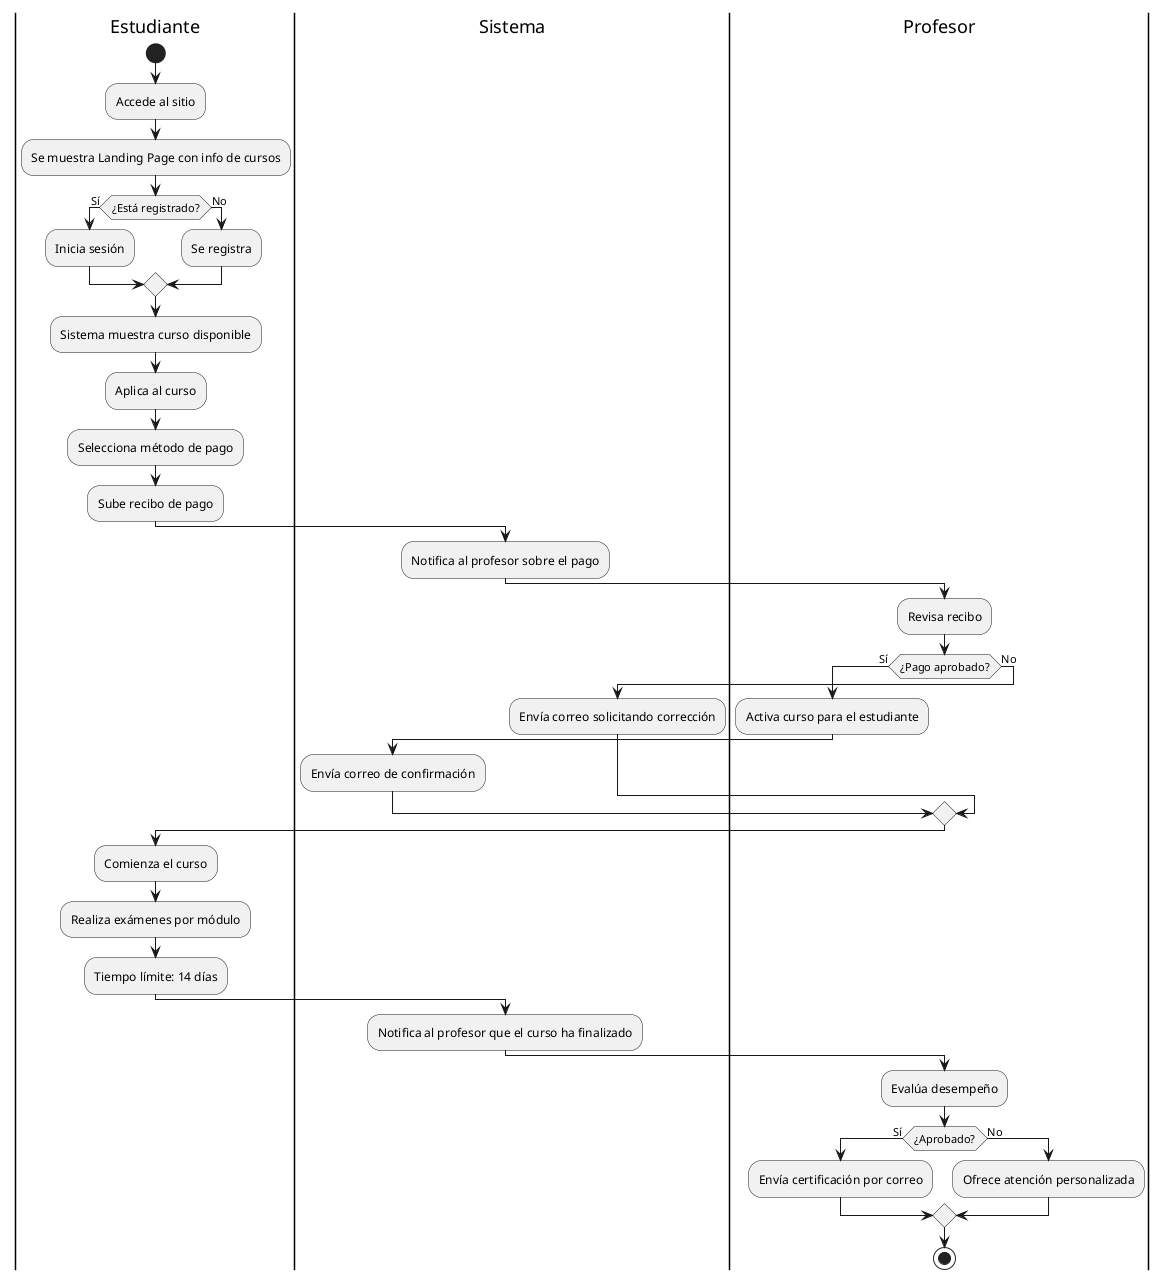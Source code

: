 @startuml
|Estudiante|
start
:Accede al sitio;
:Se muestra Landing Page con info de cursos;
if (¿Está registrado?) then (Sí)
  :Inicia sesión;
else (No)
  :Se registra;
endif
:Sistema muestra curso disponible;
:Aplica al curso;
:Selecciona método de pago;
:Sube recibo de pago;

|Sistema|
:Notifica al profesor sobre el pago;

|Profesor|
:Revisa recibo;
if (¿Pago aprobado?) then (Sí)
  :Activa curso para el estudiante;
  |Sistema|
  :Envía correo de confirmación;
else (No)
  |Sistema|
  :Envía correo solicitando corrección;
endif

|Estudiante|
:Comienza el curso;
:Realiza exámenes por módulo;
:Tiempo límite: 14 días;

|Sistema|
:Notifica al profesor que el curso ha finalizado;

|Profesor|
:Evalúa desempeño;
if (¿Aprobado?) then (Sí)
  :Envía certificación por correo;
else (No)
  :Ofrece atención personalizada;
endif

stop
@enduml
